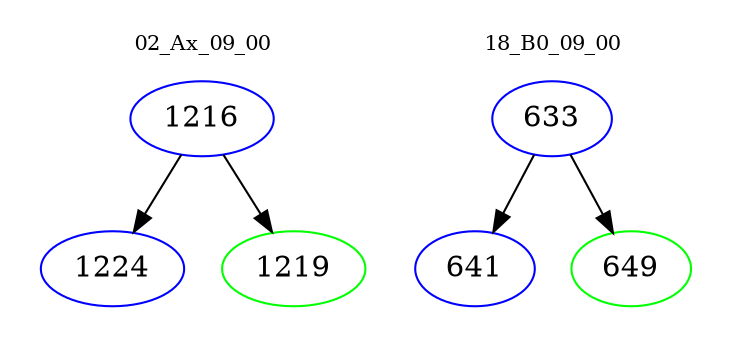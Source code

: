 digraph{
subgraph cluster_0 {
color = white
label = "02_Ax_09_00";
fontsize=10;
T0_1216 [label="1216", color="blue"]
T0_1216 -> T0_1224 [color="black"]
T0_1224 [label="1224", color="blue"]
T0_1216 -> T0_1219 [color="black"]
T0_1219 [label="1219", color="green"]
}
subgraph cluster_1 {
color = white
label = "18_B0_09_00";
fontsize=10;
T1_633 [label="633", color="blue"]
T1_633 -> T1_641 [color="black"]
T1_641 [label="641", color="blue"]
T1_633 -> T1_649 [color="black"]
T1_649 [label="649", color="green"]
}
}
